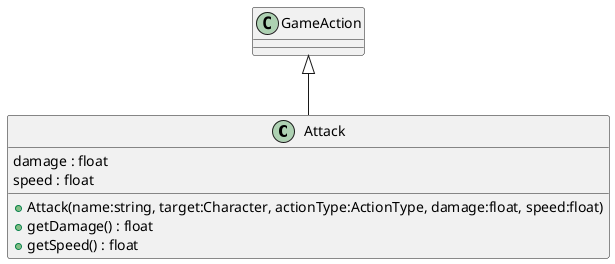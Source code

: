 @startuml
class Attack {
    damage : float
    speed : float
    + Attack(name:string, target:Character, actionType:ActionType, damage:float, speed:float)
    + getDamage() : float
    + getSpeed() : float
}
GameAction <|-- Attack
@enduml
